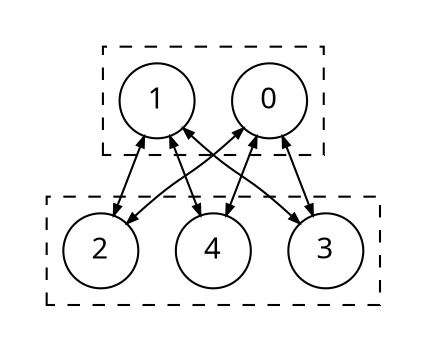 digraph {
    node [shape=circle, fontname="Operator Mono"];
    edge [arrowsize=0.5];
    layout=dot;
    pad=0.2;

    subgraph cluster_0 {
        style="dashed";
        0 [label="0"];
        1 [label="1"];
    }

    subgraph cluster_1 {
        style="dashed";
        2 [label="2"];
        3 [label="3"];
        4 [label="4"];
    }

    0 -> 2 [dir="both"];
    1 -> 2 [dir="both"];
    0 -> 3 [dir="both"];
    1 -> 3 [dir="both"];
    0 -> 4 [dir="both"];
    1 -> 4 [dir="both"];
}